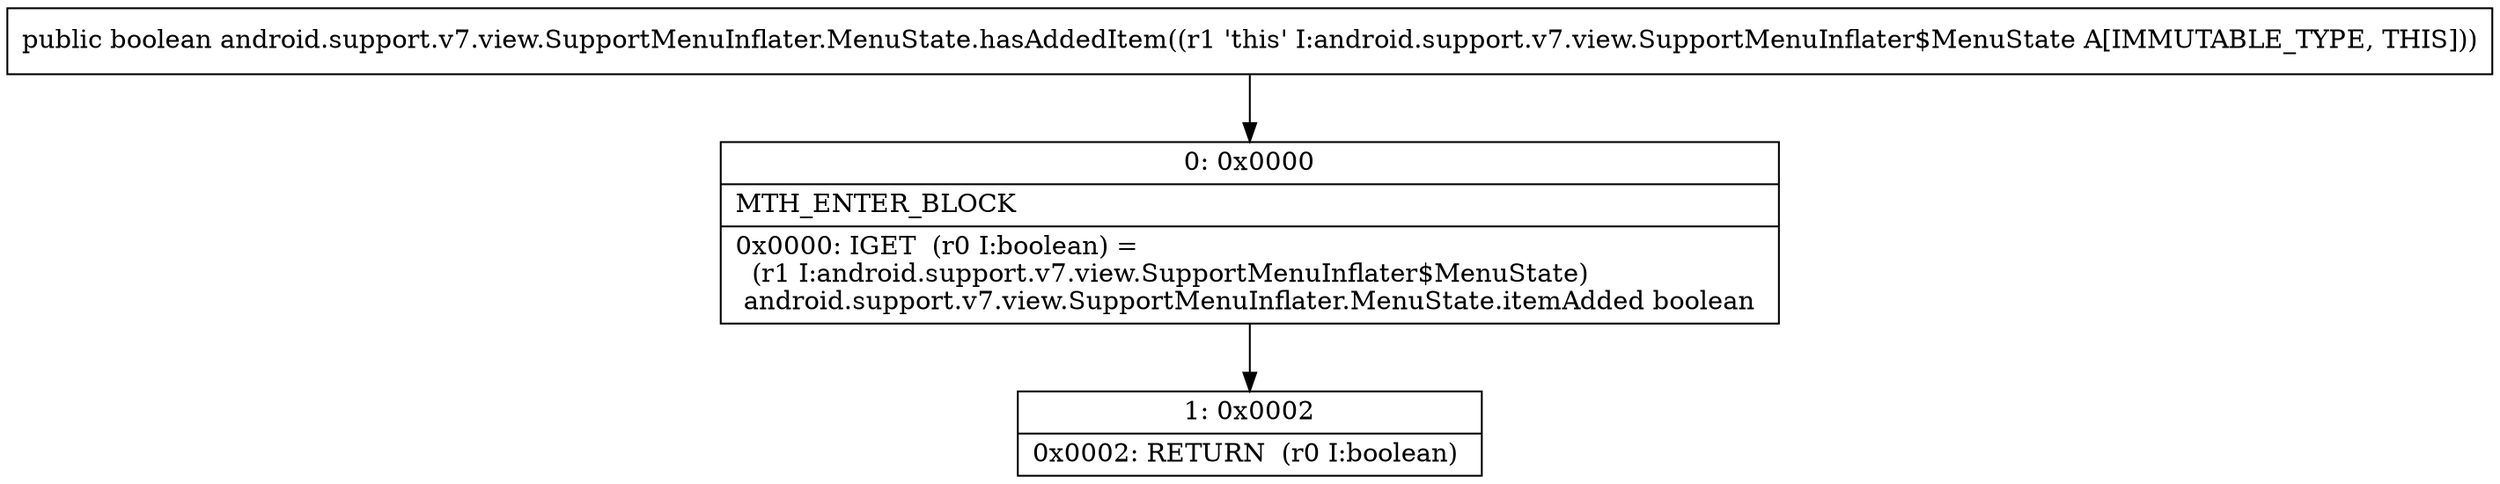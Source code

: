 digraph "CFG forandroid.support.v7.view.SupportMenuInflater.MenuState.hasAddedItem()Z" {
Node_0 [shape=record,label="{0\:\ 0x0000|MTH_ENTER_BLOCK\l|0x0000: IGET  (r0 I:boolean) = \l  (r1 I:android.support.v7.view.SupportMenuInflater$MenuState)\l android.support.v7.view.SupportMenuInflater.MenuState.itemAdded boolean \l}"];
Node_1 [shape=record,label="{1\:\ 0x0002|0x0002: RETURN  (r0 I:boolean) \l}"];
MethodNode[shape=record,label="{public boolean android.support.v7.view.SupportMenuInflater.MenuState.hasAddedItem((r1 'this' I:android.support.v7.view.SupportMenuInflater$MenuState A[IMMUTABLE_TYPE, THIS])) }"];
MethodNode -> Node_0;
Node_0 -> Node_1;
}

